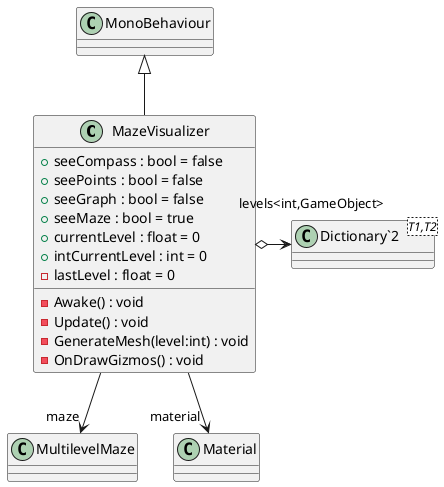 @startuml
class MazeVisualizer {
    + seeCompass : bool = false
    + seePoints : bool = false
    + seeGraph : bool = false
    + seeMaze : bool = true
    + currentLevel : float = 0
    + intCurrentLevel : int = 0
    - lastLevel : float = 0
    - Awake() : void
    - Update() : void
    - GenerateMesh(level:int) : void
    - OnDrawGizmos() : void
}
class "Dictionary`2"<T1,T2> {
}
MonoBehaviour <|-- MazeVisualizer
MazeVisualizer --> "maze" MultilevelMaze
MazeVisualizer --> "material" Material
MazeVisualizer o-> "levels<int,GameObject>" "Dictionary`2"
@enduml
